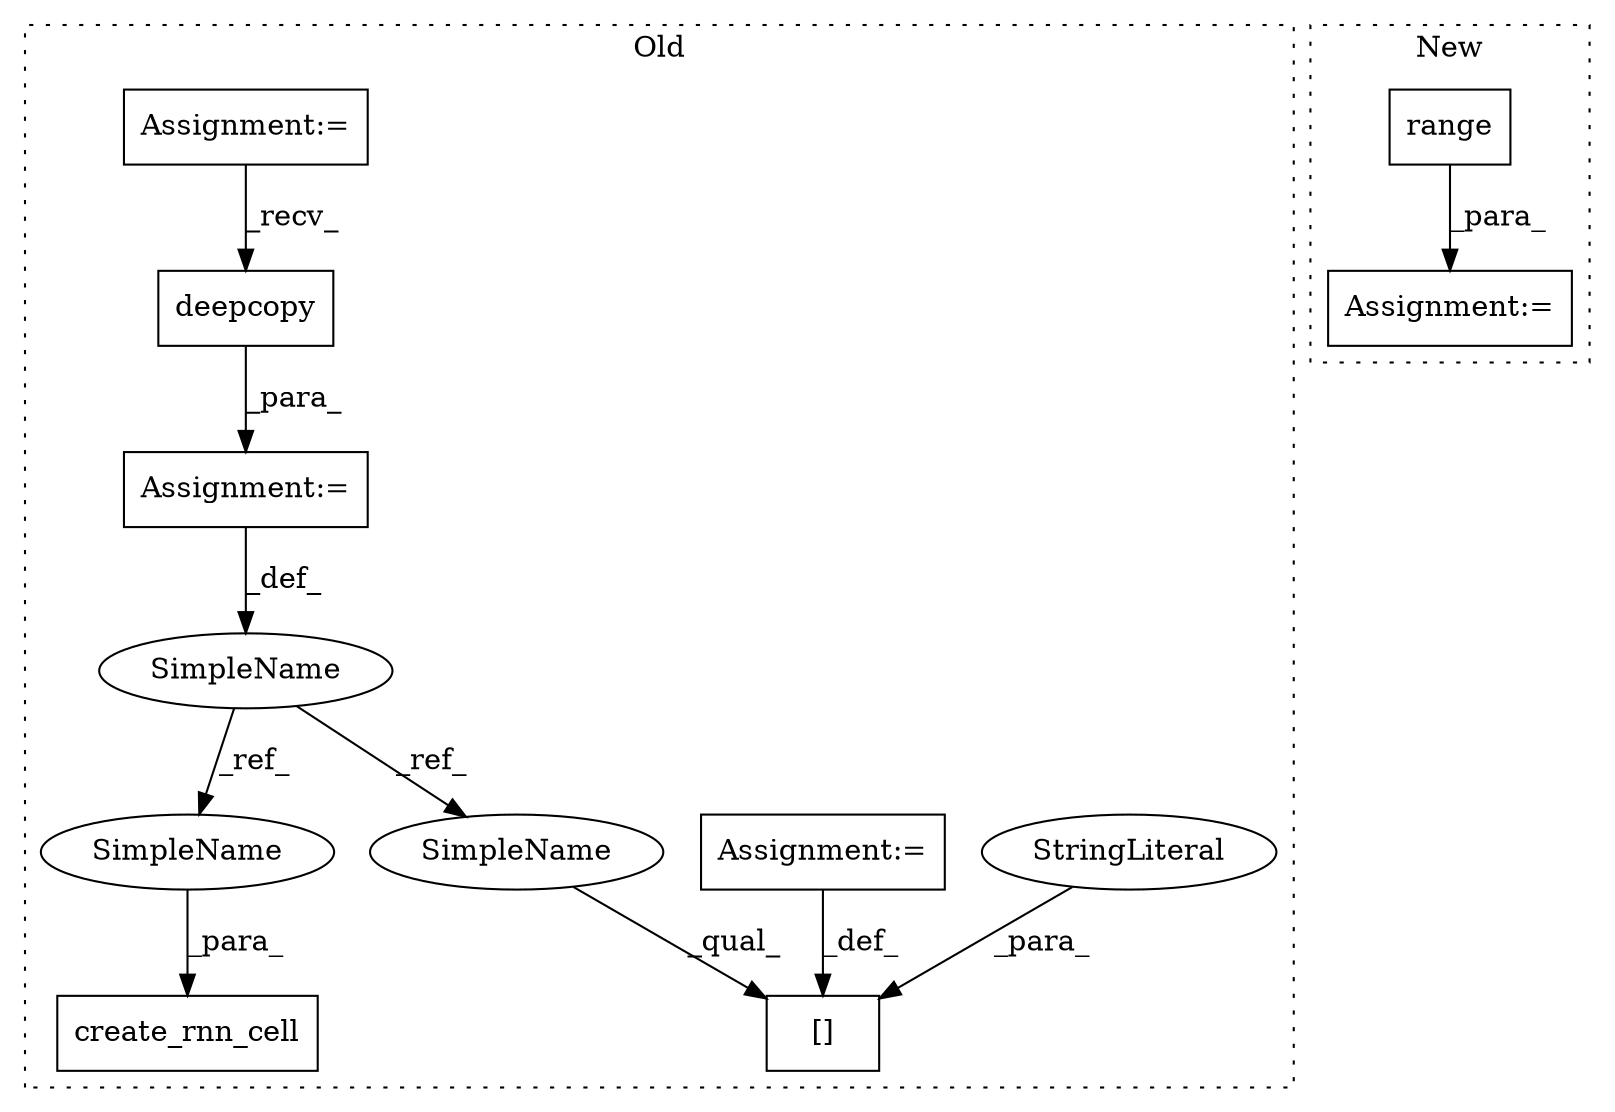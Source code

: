 digraph G {
subgraph cluster0 {
1 [label="deepcopy" a="32" s="5111,5131" l="9,1" shape="box"];
3 [label="[]" a="2" s="5138,5161" l="12,1" shape="box"];
4 [label="StringLiteral" a="45" s="5150" l="11" shape="ellipse"];
6 [label="Assignment:=" a="7" s="5162" l="1" shape="box"];
7 [label="Assignment:=" a="7" s="5105" l="1" shape="box"];
8 [label="create_rnn_cell" a="32" s="5721,5889" l="16,1" shape="box"];
9 [label="SimpleName" a="42" s="5094" l="11" shape="ellipse"];
10 [label="Assignment:=" a="7" s="4278" l="4" shape="box"];
11 [label="SimpleName" a="42" s="5770" l="11" shape="ellipse"];
12 [label="SimpleName" a="42" s="5138" l="11" shape="ellipse"];
label = "Old";
style="dotted";
}
subgraph cluster1 {
2 [label="range" a="32" s="5595,5630" l="6,1" shape="box"];
5 [label="Assignment:=" a="7" s="5588" l="52" shape="box"];
label = "New";
style="dotted";
}
1 -> 7 [label="_para_"];
2 -> 5 [label="_para_"];
4 -> 3 [label="_para_"];
6 -> 3 [label="_def_"];
7 -> 9 [label="_def_"];
9 -> 11 [label="_ref_"];
9 -> 12 [label="_ref_"];
10 -> 1 [label="_recv_"];
11 -> 8 [label="_para_"];
12 -> 3 [label="_qual_"];
}